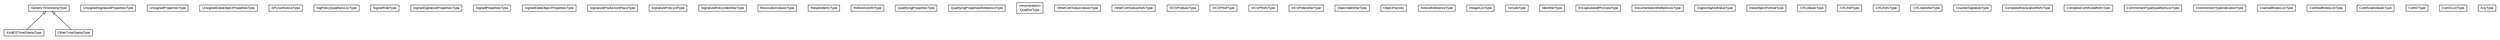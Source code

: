 #!/usr/local/bin/dot
#
# Class diagram 
# Generated by UMLGraph version R5_6-24-gf6e263 (http://www.umlgraph.org/)
#

digraph G {
	edge [fontname="arial",fontsize=10,labelfontname="arial",labelfontsize=10];
	node [fontname="arial",fontsize=10,shape=plaintext];
	nodesep=0.25;
	ranksep=0.5;
	// eu.europa.esig.jaxb.xades.XAdESTimeStampType
	c75601 [label=<<table title="eu.europa.esig.jaxb.xades.XAdESTimeStampType" border="0" cellborder="1" cellspacing="0" cellpadding="2" port="p" href="./XAdESTimeStampType.html">
		<tr><td><table border="0" cellspacing="0" cellpadding="1">
<tr><td align="center" balign="center"> XAdESTimeStampType </td></tr>
		</table></td></tr>
		</table>>, URL="./XAdESTimeStampType.html", fontname="arial", fontcolor="black", fontsize=10.0];
	// eu.europa.esig.jaxb.xades.UnsignedSignaturePropertiesType
	c75602 [label=<<table title="eu.europa.esig.jaxb.xades.UnsignedSignaturePropertiesType" border="0" cellborder="1" cellspacing="0" cellpadding="2" port="p" href="./UnsignedSignaturePropertiesType.html">
		<tr><td><table border="0" cellspacing="0" cellpadding="1">
<tr><td align="center" balign="center"> UnsignedSignaturePropertiesType </td></tr>
		</table></td></tr>
		</table>>, URL="./UnsignedSignaturePropertiesType.html", fontname="arial", fontcolor="black", fontsize=10.0];
	// eu.europa.esig.jaxb.xades.UnsignedPropertiesType
	c75603 [label=<<table title="eu.europa.esig.jaxb.xades.UnsignedPropertiesType" border="0" cellborder="1" cellspacing="0" cellpadding="2" port="p" href="./UnsignedPropertiesType.html">
		<tr><td><table border="0" cellspacing="0" cellpadding="1">
<tr><td align="center" balign="center"> UnsignedPropertiesType </td></tr>
		</table></td></tr>
		</table>>, URL="./UnsignedPropertiesType.html", fontname="arial", fontcolor="black", fontsize=10.0];
	// eu.europa.esig.jaxb.xades.UnsignedDataObjectPropertiesType
	c75604 [label=<<table title="eu.europa.esig.jaxb.xades.UnsignedDataObjectPropertiesType" border="0" cellborder="1" cellspacing="0" cellpadding="2" port="p" href="./UnsignedDataObjectPropertiesType.html">
		<tr><td><table border="0" cellspacing="0" cellpadding="1">
<tr><td align="center" balign="center"> UnsignedDataObjectPropertiesType </td></tr>
		</table></td></tr>
		</table>>, URL="./UnsignedDataObjectPropertiesType.html", fontname="arial", fontcolor="black", fontsize=10.0];
	// eu.europa.esig.jaxb.xades.SPUserNoticeType
	c75605 [label=<<table title="eu.europa.esig.jaxb.xades.SPUserNoticeType" border="0" cellborder="1" cellspacing="0" cellpadding="2" port="p" href="./SPUserNoticeType.html">
		<tr><td><table border="0" cellspacing="0" cellpadding="1">
<tr><td align="center" balign="center"> SPUserNoticeType </td></tr>
		</table></td></tr>
		</table>>, URL="./SPUserNoticeType.html", fontname="arial", fontcolor="black", fontsize=10.0];
	// eu.europa.esig.jaxb.xades.SigPolicyQualifiersListType
	c75606 [label=<<table title="eu.europa.esig.jaxb.xades.SigPolicyQualifiersListType" border="0" cellborder="1" cellspacing="0" cellpadding="2" port="p" href="./SigPolicyQualifiersListType.html">
		<tr><td><table border="0" cellspacing="0" cellpadding="1">
<tr><td align="center" balign="center"> SigPolicyQualifiersListType </td></tr>
		</table></td></tr>
		</table>>, URL="./SigPolicyQualifiersListType.html", fontname="arial", fontcolor="black", fontsize=10.0];
	// eu.europa.esig.jaxb.xades.SignerRoleType
	c75607 [label=<<table title="eu.europa.esig.jaxb.xades.SignerRoleType" border="0" cellborder="1" cellspacing="0" cellpadding="2" port="p" href="./SignerRoleType.html">
		<tr><td><table border="0" cellspacing="0" cellpadding="1">
<tr><td align="center" balign="center"> SignerRoleType </td></tr>
		</table></td></tr>
		</table>>, URL="./SignerRoleType.html", fontname="arial", fontcolor="black", fontsize=10.0];
	// eu.europa.esig.jaxb.xades.SignedSignaturePropertiesType
	c75608 [label=<<table title="eu.europa.esig.jaxb.xades.SignedSignaturePropertiesType" border="0" cellborder="1" cellspacing="0" cellpadding="2" port="p" href="./SignedSignaturePropertiesType.html">
		<tr><td><table border="0" cellspacing="0" cellpadding="1">
<tr><td align="center" balign="center"> SignedSignaturePropertiesType </td></tr>
		</table></td></tr>
		</table>>, URL="./SignedSignaturePropertiesType.html", fontname="arial", fontcolor="black", fontsize=10.0];
	// eu.europa.esig.jaxb.xades.SignedPropertiesType
	c75609 [label=<<table title="eu.europa.esig.jaxb.xades.SignedPropertiesType" border="0" cellborder="1" cellspacing="0" cellpadding="2" port="p" href="./SignedPropertiesType.html">
		<tr><td><table border="0" cellspacing="0" cellpadding="1">
<tr><td align="center" balign="center"> SignedPropertiesType </td></tr>
		</table></td></tr>
		</table>>, URL="./SignedPropertiesType.html", fontname="arial", fontcolor="black", fontsize=10.0];
	// eu.europa.esig.jaxb.xades.SignedDataObjectPropertiesType
	c75610 [label=<<table title="eu.europa.esig.jaxb.xades.SignedDataObjectPropertiesType" border="0" cellborder="1" cellspacing="0" cellpadding="2" port="p" href="./SignedDataObjectPropertiesType.html">
		<tr><td><table border="0" cellspacing="0" cellpadding="1">
<tr><td align="center" balign="center"> SignedDataObjectPropertiesType </td></tr>
		</table></td></tr>
		</table>>, URL="./SignedDataObjectPropertiesType.html", fontname="arial", fontcolor="black", fontsize=10.0];
	// eu.europa.esig.jaxb.xades.SignatureProductionPlaceType
	c75611 [label=<<table title="eu.europa.esig.jaxb.xades.SignatureProductionPlaceType" border="0" cellborder="1" cellspacing="0" cellpadding="2" port="p" href="./SignatureProductionPlaceType.html">
		<tr><td><table border="0" cellspacing="0" cellpadding="1">
<tr><td align="center" balign="center"> SignatureProductionPlaceType </td></tr>
		</table></td></tr>
		</table>>, URL="./SignatureProductionPlaceType.html", fontname="arial", fontcolor="black", fontsize=10.0];
	// eu.europa.esig.jaxb.xades.SignaturePolicyIdType
	c75612 [label=<<table title="eu.europa.esig.jaxb.xades.SignaturePolicyIdType" border="0" cellborder="1" cellspacing="0" cellpadding="2" port="p" href="./SignaturePolicyIdType.html">
		<tr><td><table border="0" cellspacing="0" cellpadding="1">
<tr><td align="center" balign="center"> SignaturePolicyIdType </td></tr>
		</table></td></tr>
		</table>>, URL="./SignaturePolicyIdType.html", fontname="arial", fontcolor="black", fontsize=10.0];
	// eu.europa.esig.jaxb.xades.SignaturePolicyIdentifierType
	c75613 [label=<<table title="eu.europa.esig.jaxb.xades.SignaturePolicyIdentifierType" border="0" cellborder="1" cellspacing="0" cellpadding="2" port="p" href="./SignaturePolicyIdentifierType.html">
		<tr><td><table border="0" cellspacing="0" cellpadding="1">
<tr><td align="center" balign="center"> SignaturePolicyIdentifierType </td></tr>
		</table></td></tr>
		</table>>, URL="./SignaturePolicyIdentifierType.html", fontname="arial", fontcolor="black", fontsize=10.0];
	// eu.europa.esig.jaxb.xades.RevocationValuesType
	c75614 [label=<<table title="eu.europa.esig.jaxb.xades.RevocationValuesType" border="0" cellborder="1" cellspacing="0" cellpadding="2" port="p" href="./RevocationValuesType.html">
		<tr><td><table border="0" cellspacing="0" cellpadding="1">
<tr><td align="center" balign="center"> RevocationValuesType </td></tr>
		</table></td></tr>
		</table>>, URL="./RevocationValuesType.html", fontname="arial", fontcolor="black", fontsize=10.0];
	// eu.europa.esig.jaxb.xades.ResponderIDType
	c75615 [label=<<table title="eu.europa.esig.jaxb.xades.ResponderIDType" border="0" cellborder="1" cellspacing="0" cellpadding="2" port="p" href="./ResponderIDType.html">
		<tr><td><table border="0" cellspacing="0" cellpadding="1">
<tr><td align="center" balign="center"> ResponderIDType </td></tr>
		</table></td></tr>
		</table>>, URL="./ResponderIDType.html", fontname="arial", fontcolor="black", fontsize=10.0];
	// eu.europa.esig.jaxb.xades.ReferenceInfoType
	c75616 [label=<<table title="eu.europa.esig.jaxb.xades.ReferenceInfoType" border="0" cellborder="1" cellspacing="0" cellpadding="2" port="p" href="./ReferenceInfoType.html">
		<tr><td><table border="0" cellspacing="0" cellpadding="1">
<tr><td align="center" balign="center"> ReferenceInfoType </td></tr>
		</table></td></tr>
		</table>>, URL="./ReferenceInfoType.html", fontname="arial", fontcolor="black", fontsize=10.0];
	// eu.europa.esig.jaxb.xades.QualifyingPropertiesType
	c75617 [label=<<table title="eu.europa.esig.jaxb.xades.QualifyingPropertiesType" border="0" cellborder="1" cellspacing="0" cellpadding="2" port="p" href="./QualifyingPropertiesType.html">
		<tr><td><table border="0" cellspacing="0" cellpadding="1">
<tr><td align="center" balign="center"> QualifyingPropertiesType </td></tr>
		</table></td></tr>
		</table>>, URL="./QualifyingPropertiesType.html", fontname="arial", fontcolor="black", fontsize=10.0];
	// eu.europa.esig.jaxb.xades.QualifyingPropertiesReferenceType
	c75618 [label=<<table title="eu.europa.esig.jaxb.xades.QualifyingPropertiesReferenceType" border="0" cellborder="1" cellspacing="0" cellpadding="2" port="p" href="./QualifyingPropertiesReferenceType.html">
		<tr><td><table border="0" cellspacing="0" cellpadding="1">
<tr><td align="center" balign="center"> QualifyingPropertiesReferenceType </td></tr>
		</table></td></tr>
		</table>>, URL="./QualifyingPropertiesReferenceType.html", fontname="arial", fontcolor="black", fontsize=10.0];
	// eu.europa.esig.jaxb.xades.QualifierType
	c75619 [label=<<table title="eu.europa.esig.jaxb.xades.QualifierType" border="0" cellborder="1" cellspacing="0" cellpadding="2" port="p" href="./QualifierType.html">
		<tr><td><table border="0" cellspacing="0" cellpadding="1">
<tr><td align="center" balign="center"> &#171;enumeration&#187; </td></tr>
<tr><td align="center" balign="center"> QualifierType </td></tr>
		</table></td></tr>
		</table>>, URL="./QualifierType.html", fontname="arial", fontcolor="black", fontsize=10.0];
	// eu.europa.esig.jaxb.xades.OtherTimeStampType
	c75620 [label=<<table title="eu.europa.esig.jaxb.xades.OtherTimeStampType" border="0" cellborder="1" cellspacing="0" cellpadding="2" port="p" href="./OtherTimeStampType.html">
		<tr><td><table border="0" cellspacing="0" cellpadding="1">
<tr><td align="center" balign="center"> OtherTimeStampType </td></tr>
		</table></td></tr>
		</table>>, URL="./OtherTimeStampType.html", fontname="arial", fontcolor="black", fontsize=10.0];
	// eu.europa.esig.jaxb.xades.OtherCertStatusValuesType
	c75621 [label=<<table title="eu.europa.esig.jaxb.xades.OtherCertStatusValuesType" border="0" cellborder="1" cellspacing="0" cellpadding="2" port="p" href="./OtherCertStatusValuesType.html">
		<tr><td><table border="0" cellspacing="0" cellpadding="1">
<tr><td align="center" balign="center"> OtherCertStatusValuesType </td></tr>
		</table></td></tr>
		</table>>, URL="./OtherCertStatusValuesType.html", fontname="arial", fontcolor="black", fontsize=10.0];
	// eu.europa.esig.jaxb.xades.OtherCertStatusRefsType
	c75622 [label=<<table title="eu.europa.esig.jaxb.xades.OtherCertStatusRefsType" border="0" cellborder="1" cellspacing="0" cellpadding="2" port="p" href="./OtherCertStatusRefsType.html">
		<tr><td><table border="0" cellspacing="0" cellpadding="1">
<tr><td align="center" balign="center"> OtherCertStatusRefsType </td></tr>
		</table></td></tr>
		</table>>, URL="./OtherCertStatusRefsType.html", fontname="arial", fontcolor="black", fontsize=10.0];
	// eu.europa.esig.jaxb.xades.OCSPValuesType
	c75623 [label=<<table title="eu.europa.esig.jaxb.xades.OCSPValuesType" border="0" cellborder="1" cellspacing="0" cellpadding="2" port="p" href="./OCSPValuesType.html">
		<tr><td><table border="0" cellspacing="0" cellpadding="1">
<tr><td align="center" balign="center"> OCSPValuesType </td></tr>
		</table></td></tr>
		</table>>, URL="./OCSPValuesType.html", fontname="arial", fontcolor="black", fontsize=10.0];
	// eu.europa.esig.jaxb.xades.OCSPRefType
	c75624 [label=<<table title="eu.europa.esig.jaxb.xades.OCSPRefType" border="0" cellborder="1" cellspacing="0" cellpadding="2" port="p" href="./OCSPRefType.html">
		<tr><td><table border="0" cellspacing="0" cellpadding="1">
<tr><td align="center" balign="center"> OCSPRefType </td></tr>
		</table></td></tr>
		</table>>, URL="./OCSPRefType.html", fontname="arial", fontcolor="black", fontsize=10.0];
	// eu.europa.esig.jaxb.xades.OCSPRefsType
	c75625 [label=<<table title="eu.europa.esig.jaxb.xades.OCSPRefsType" border="0" cellborder="1" cellspacing="0" cellpadding="2" port="p" href="./OCSPRefsType.html">
		<tr><td><table border="0" cellspacing="0" cellpadding="1">
<tr><td align="center" balign="center"> OCSPRefsType </td></tr>
		</table></td></tr>
		</table>>, URL="./OCSPRefsType.html", fontname="arial", fontcolor="black", fontsize=10.0];
	// eu.europa.esig.jaxb.xades.OCSPIdentifierType
	c75626 [label=<<table title="eu.europa.esig.jaxb.xades.OCSPIdentifierType" border="0" cellborder="1" cellspacing="0" cellpadding="2" port="p" href="./OCSPIdentifierType.html">
		<tr><td><table border="0" cellspacing="0" cellpadding="1">
<tr><td align="center" balign="center"> OCSPIdentifierType </td></tr>
		</table></td></tr>
		</table>>, URL="./OCSPIdentifierType.html", fontname="arial", fontcolor="black", fontsize=10.0];
	// eu.europa.esig.jaxb.xades.ObjectIdentifierType
	c75627 [label=<<table title="eu.europa.esig.jaxb.xades.ObjectIdentifierType" border="0" cellborder="1" cellspacing="0" cellpadding="2" port="p" href="./ObjectIdentifierType.html">
		<tr><td><table border="0" cellspacing="0" cellpadding="1">
<tr><td align="center" balign="center"> ObjectIdentifierType </td></tr>
		</table></td></tr>
		</table>>, URL="./ObjectIdentifierType.html", fontname="arial", fontcolor="black", fontsize=10.0];
	// eu.europa.esig.jaxb.xades.ObjectFactory
	c75628 [label=<<table title="eu.europa.esig.jaxb.xades.ObjectFactory" border="0" cellborder="1" cellspacing="0" cellpadding="2" port="p" href="./ObjectFactory.html">
		<tr><td><table border="0" cellspacing="0" cellpadding="1">
<tr><td align="center" balign="center"> ObjectFactory </td></tr>
		</table></td></tr>
		</table>>, URL="./ObjectFactory.html", fontname="arial", fontcolor="black", fontsize=10.0];
	// eu.europa.esig.jaxb.xades.NoticeReferenceType
	c75629 [label=<<table title="eu.europa.esig.jaxb.xades.NoticeReferenceType" border="0" cellborder="1" cellspacing="0" cellpadding="2" port="p" href="./NoticeReferenceType.html">
		<tr><td><table border="0" cellspacing="0" cellpadding="1">
<tr><td align="center" balign="center"> NoticeReferenceType </td></tr>
		</table></td></tr>
		</table>>, URL="./NoticeReferenceType.html", fontname="arial", fontcolor="black", fontsize=10.0];
	// eu.europa.esig.jaxb.xades.IntegerListType
	c75630 [label=<<table title="eu.europa.esig.jaxb.xades.IntegerListType" border="0" cellborder="1" cellspacing="0" cellpadding="2" port="p" href="./IntegerListType.html">
		<tr><td><table border="0" cellspacing="0" cellpadding="1">
<tr><td align="center" balign="center"> IntegerListType </td></tr>
		</table></td></tr>
		</table>>, URL="./IntegerListType.html", fontname="arial", fontcolor="black", fontsize=10.0];
	// eu.europa.esig.jaxb.xades.IncludeType
	c75631 [label=<<table title="eu.europa.esig.jaxb.xades.IncludeType" border="0" cellborder="1" cellspacing="0" cellpadding="2" port="p" href="./IncludeType.html">
		<tr><td><table border="0" cellspacing="0" cellpadding="1">
<tr><td align="center" balign="center"> IncludeType </td></tr>
		</table></td></tr>
		</table>>, URL="./IncludeType.html", fontname="arial", fontcolor="black", fontsize=10.0];
	// eu.europa.esig.jaxb.xades.IdentifierType
	c75632 [label=<<table title="eu.europa.esig.jaxb.xades.IdentifierType" border="0" cellborder="1" cellspacing="0" cellpadding="2" port="p" href="./IdentifierType.html">
		<tr><td><table border="0" cellspacing="0" cellpadding="1">
<tr><td align="center" balign="center"> IdentifierType </td></tr>
		</table></td></tr>
		</table>>, URL="./IdentifierType.html", fontname="arial", fontcolor="black", fontsize=10.0];
	// eu.europa.esig.jaxb.xades.GenericTimeStampType
	c75633 [label=<<table title="eu.europa.esig.jaxb.xades.GenericTimeStampType" border="0" cellborder="1" cellspacing="0" cellpadding="2" port="p" href="./GenericTimeStampType.html">
		<tr><td><table border="0" cellspacing="0" cellpadding="1">
<tr><td align="center" balign="center"><font face="arial italic"> GenericTimeStampType </font></td></tr>
		</table></td></tr>
		</table>>, URL="./GenericTimeStampType.html", fontname="arial", fontcolor="black", fontsize=10.0];
	// eu.europa.esig.jaxb.xades.EncapsulatedPKIDataType
	c75634 [label=<<table title="eu.europa.esig.jaxb.xades.EncapsulatedPKIDataType" border="0" cellborder="1" cellspacing="0" cellpadding="2" port="p" href="./EncapsulatedPKIDataType.html">
		<tr><td><table border="0" cellspacing="0" cellpadding="1">
<tr><td align="center" balign="center"> EncapsulatedPKIDataType </td></tr>
		</table></td></tr>
		</table>>, URL="./EncapsulatedPKIDataType.html", fontname="arial", fontcolor="black", fontsize=10.0];
	// eu.europa.esig.jaxb.xades.DocumentationReferencesType
	c75635 [label=<<table title="eu.europa.esig.jaxb.xades.DocumentationReferencesType" border="0" cellborder="1" cellspacing="0" cellpadding="2" port="p" href="./DocumentationReferencesType.html">
		<tr><td><table border="0" cellspacing="0" cellpadding="1">
<tr><td align="center" balign="center"> DocumentationReferencesType </td></tr>
		</table></td></tr>
		</table>>, URL="./DocumentationReferencesType.html", fontname="arial", fontcolor="black", fontsize=10.0];
	// eu.europa.esig.jaxb.xades.DigestAlgAndValueType
	c75636 [label=<<table title="eu.europa.esig.jaxb.xades.DigestAlgAndValueType" border="0" cellborder="1" cellspacing="0" cellpadding="2" port="p" href="./DigestAlgAndValueType.html">
		<tr><td><table border="0" cellspacing="0" cellpadding="1">
<tr><td align="center" balign="center"> DigestAlgAndValueType </td></tr>
		</table></td></tr>
		</table>>, URL="./DigestAlgAndValueType.html", fontname="arial", fontcolor="black", fontsize=10.0];
	// eu.europa.esig.jaxb.xades.DataObjectFormatType
	c75637 [label=<<table title="eu.europa.esig.jaxb.xades.DataObjectFormatType" border="0" cellborder="1" cellspacing="0" cellpadding="2" port="p" href="./DataObjectFormatType.html">
		<tr><td><table border="0" cellspacing="0" cellpadding="1">
<tr><td align="center" balign="center"> DataObjectFormatType </td></tr>
		</table></td></tr>
		</table>>, URL="./DataObjectFormatType.html", fontname="arial", fontcolor="black", fontsize=10.0];
	// eu.europa.esig.jaxb.xades.CRLValuesType
	c75638 [label=<<table title="eu.europa.esig.jaxb.xades.CRLValuesType" border="0" cellborder="1" cellspacing="0" cellpadding="2" port="p" href="./CRLValuesType.html">
		<tr><td><table border="0" cellspacing="0" cellpadding="1">
<tr><td align="center" balign="center"> CRLValuesType </td></tr>
		</table></td></tr>
		</table>>, URL="./CRLValuesType.html", fontname="arial", fontcolor="black", fontsize=10.0];
	// eu.europa.esig.jaxb.xades.CRLRefType
	c75639 [label=<<table title="eu.europa.esig.jaxb.xades.CRLRefType" border="0" cellborder="1" cellspacing="0" cellpadding="2" port="p" href="./CRLRefType.html">
		<tr><td><table border="0" cellspacing="0" cellpadding="1">
<tr><td align="center" balign="center"> CRLRefType </td></tr>
		</table></td></tr>
		</table>>, URL="./CRLRefType.html", fontname="arial", fontcolor="black", fontsize=10.0];
	// eu.europa.esig.jaxb.xades.CRLRefsType
	c75640 [label=<<table title="eu.europa.esig.jaxb.xades.CRLRefsType" border="0" cellborder="1" cellspacing="0" cellpadding="2" port="p" href="./CRLRefsType.html">
		<tr><td><table border="0" cellspacing="0" cellpadding="1">
<tr><td align="center" balign="center"> CRLRefsType </td></tr>
		</table></td></tr>
		</table>>, URL="./CRLRefsType.html", fontname="arial", fontcolor="black", fontsize=10.0];
	// eu.europa.esig.jaxb.xades.CRLIdentifierType
	c75641 [label=<<table title="eu.europa.esig.jaxb.xades.CRLIdentifierType" border="0" cellborder="1" cellspacing="0" cellpadding="2" port="p" href="./CRLIdentifierType.html">
		<tr><td><table border="0" cellspacing="0" cellpadding="1">
<tr><td align="center" balign="center"> CRLIdentifierType </td></tr>
		</table></td></tr>
		</table>>, URL="./CRLIdentifierType.html", fontname="arial", fontcolor="black", fontsize=10.0];
	// eu.europa.esig.jaxb.xades.CounterSignatureType
	c75642 [label=<<table title="eu.europa.esig.jaxb.xades.CounterSignatureType" border="0" cellborder="1" cellspacing="0" cellpadding="2" port="p" href="./CounterSignatureType.html">
		<tr><td><table border="0" cellspacing="0" cellpadding="1">
<tr><td align="center" balign="center"> CounterSignatureType </td></tr>
		</table></td></tr>
		</table>>, URL="./CounterSignatureType.html", fontname="arial", fontcolor="black", fontsize=10.0];
	// eu.europa.esig.jaxb.xades.CompleteRevocationRefsType
	c75643 [label=<<table title="eu.europa.esig.jaxb.xades.CompleteRevocationRefsType" border="0" cellborder="1" cellspacing="0" cellpadding="2" port="p" href="./CompleteRevocationRefsType.html">
		<tr><td><table border="0" cellspacing="0" cellpadding="1">
<tr><td align="center" balign="center"> CompleteRevocationRefsType </td></tr>
		</table></td></tr>
		</table>>, URL="./CompleteRevocationRefsType.html", fontname="arial", fontcolor="black", fontsize=10.0];
	// eu.europa.esig.jaxb.xades.CompleteCertificateRefsType
	c75644 [label=<<table title="eu.europa.esig.jaxb.xades.CompleteCertificateRefsType" border="0" cellborder="1" cellspacing="0" cellpadding="2" port="p" href="./CompleteCertificateRefsType.html">
		<tr><td><table border="0" cellspacing="0" cellpadding="1">
<tr><td align="center" balign="center"> CompleteCertificateRefsType </td></tr>
		</table></td></tr>
		</table>>, URL="./CompleteCertificateRefsType.html", fontname="arial", fontcolor="black", fontsize=10.0];
	// eu.europa.esig.jaxb.xades.CommitmentTypeQualifiersListType
	c75645 [label=<<table title="eu.europa.esig.jaxb.xades.CommitmentTypeQualifiersListType" border="0" cellborder="1" cellspacing="0" cellpadding="2" port="p" href="./CommitmentTypeQualifiersListType.html">
		<tr><td><table border="0" cellspacing="0" cellpadding="1">
<tr><td align="center" balign="center"> CommitmentTypeQualifiersListType </td></tr>
		</table></td></tr>
		</table>>, URL="./CommitmentTypeQualifiersListType.html", fontname="arial", fontcolor="black", fontsize=10.0];
	// eu.europa.esig.jaxb.xades.CommitmentTypeIndicationType
	c75646 [label=<<table title="eu.europa.esig.jaxb.xades.CommitmentTypeIndicationType" border="0" cellborder="1" cellspacing="0" cellpadding="2" port="p" href="./CommitmentTypeIndicationType.html">
		<tr><td><table border="0" cellspacing="0" cellpadding="1">
<tr><td align="center" balign="center"> CommitmentTypeIndicationType </td></tr>
		</table></td></tr>
		</table>>, URL="./CommitmentTypeIndicationType.html", fontname="arial", fontcolor="black", fontsize=10.0];
	// eu.europa.esig.jaxb.xades.ClaimedRolesListType
	c75647 [label=<<table title="eu.europa.esig.jaxb.xades.ClaimedRolesListType" border="0" cellborder="1" cellspacing="0" cellpadding="2" port="p" href="./ClaimedRolesListType.html">
		<tr><td><table border="0" cellspacing="0" cellpadding="1">
<tr><td align="center" balign="center"> ClaimedRolesListType </td></tr>
		</table></td></tr>
		</table>>, URL="./ClaimedRolesListType.html", fontname="arial", fontcolor="black", fontsize=10.0];
	// eu.europa.esig.jaxb.xades.CertifiedRolesListType
	c75648 [label=<<table title="eu.europa.esig.jaxb.xades.CertifiedRolesListType" border="0" cellborder="1" cellspacing="0" cellpadding="2" port="p" href="./CertifiedRolesListType.html">
		<tr><td><table border="0" cellspacing="0" cellpadding="1">
<tr><td align="center" balign="center"> CertifiedRolesListType </td></tr>
		</table></td></tr>
		</table>>, URL="./CertifiedRolesListType.html", fontname="arial", fontcolor="black", fontsize=10.0];
	// eu.europa.esig.jaxb.xades.CertificateValuesType
	c75649 [label=<<table title="eu.europa.esig.jaxb.xades.CertificateValuesType" border="0" cellborder="1" cellspacing="0" cellpadding="2" port="p" href="./CertificateValuesType.html">
		<tr><td><table border="0" cellspacing="0" cellpadding="1">
<tr><td align="center" balign="center"> CertificateValuesType </td></tr>
		</table></td></tr>
		</table>>, URL="./CertificateValuesType.html", fontname="arial", fontcolor="black", fontsize=10.0];
	// eu.europa.esig.jaxb.xades.CertIDType
	c75650 [label=<<table title="eu.europa.esig.jaxb.xades.CertIDType" border="0" cellborder="1" cellspacing="0" cellpadding="2" port="p" href="./CertIDType.html">
		<tr><td><table border="0" cellspacing="0" cellpadding="1">
<tr><td align="center" balign="center"> CertIDType </td></tr>
		</table></td></tr>
		</table>>, URL="./CertIDType.html", fontname="arial", fontcolor="black", fontsize=10.0];
	// eu.europa.esig.jaxb.xades.CertIDListType
	c75651 [label=<<table title="eu.europa.esig.jaxb.xades.CertIDListType" border="0" cellborder="1" cellspacing="0" cellpadding="2" port="p" href="./CertIDListType.html">
		<tr><td><table border="0" cellspacing="0" cellpadding="1">
<tr><td align="center" balign="center"> CertIDListType </td></tr>
		</table></td></tr>
		</table>>, URL="./CertIDListType.html", fontname="arial", fontcolor="black", fontsize=10.0];
	// eu.europa.esig.jaxb.xades.AnyType
	c75652 [label=<<table title="eu.europa.esig.jaxb.xades.AnyType" border="0" cellborder="1" cellspacing="0" cellpadding="2" port="p" href="./AnyType.html">
		<tr><td><table border="0" cellspacing="0" cellpadding="1">
<tr><td align="center" balign="center"> AnyType </td></tr>
		</table></td></tr>
		</table>>, URL="./AnyType.html", fontname="arial", fontcolor="black", fontsize=10.0];
	//eu.europa.esig.jaxb.xades.XAdESTimeStampType extends eu.europa.esig.jaxb.xades.GenericTimeStampType
	c75633:p -> c75601:p [dir=back,arrowtail=empty];
	//eu.europa.esig.jaxb.xades.OtherTimeStampType extends eu.europa.esig.jaxb.xades.GenericTimeStampType
	c75633:p -> c75620:p [dir=back,arrowtail=empty];
}

